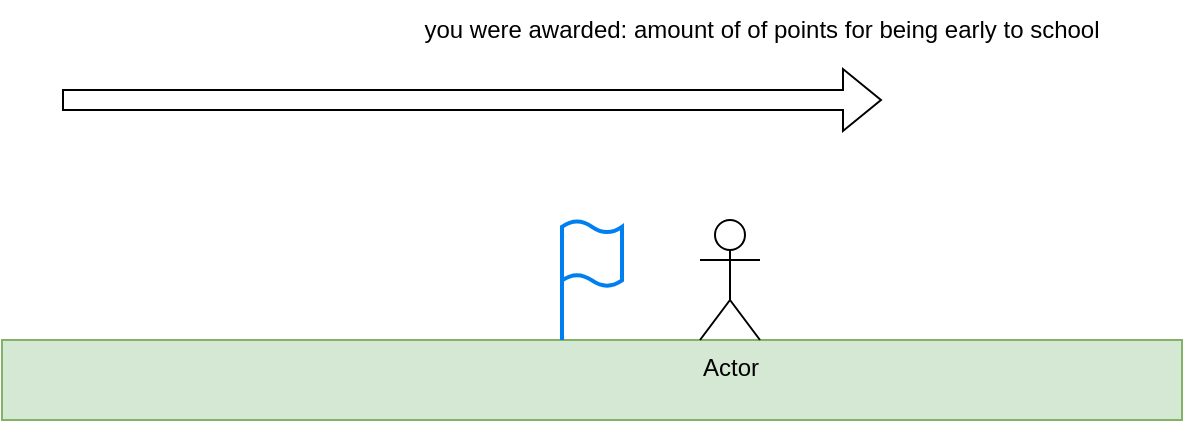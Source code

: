 <mxfile version="22.1.4" type="github">
  <diagram name="Page-1" id="EHE9jpWDygiMy7pm5iKv">
    <mxGraphModel dx="954" dy="617" grid="1" gridSize="10" guides="1" tooltips="1" connect="1" arrows="1" fold="1" page="1" pageScale="1" pageWidth="827" pageHeight="1169" math="0" shadow="0">
      <root>
        <mxCell id="0" />
        <mxCell id="1" parent="0" />
        <mxCell id="XViRwrmR4S7GBdYJoq9Z-1" value="" style="rounded=0;whiteSpace=wrap;html=1;fillColor=#d5e8d4;strokeColor=#82b366;" vertex="1" parent="1">
          <mxGeometry x="50" y="240" width="590" height="40" as="geometry" />
        </mxCell>
        <mxCell id="XViRwrmR4S7GBdYJoq9Z-2" value="Actor" style="shape=umlActor;verticalLabelPosition=bottom;verticalAlign=top;html=1;outlineConnect=0;" vertex="1" parent="1">
          <mxGeometry x="399" y="180" width="30" height="60" as="geometry" />
        </mxCell>
        <mxCell id="XViRwrmR4S7GBdYJoq9Z-3" value="" style="html=1;verticalLabelPosition=bottom;align=center;labelBackgroundColor=#ffffff;verticalAlign=top;strokeWidth=2;strokeColor=#0080F0;shadow=0;dashed=0;shape=mxgraph.ios7.icons.flag;" vertex="1" parent="1">
          <mxGeometry x="330" y="180" width="30" height="60" as="geometry" />
        </mxCell>
        <mxCell id="XViRwrmR4S7GBdYJoq9Z-4" value="" style="shape=flexArrow;endArrow=classic;html=1;rounded=0;" edge="1" parent="1">
          <mxGeometry width="50" height="50" relative="1" as="geometry">
            <mxPoint x="80" y="120" as="sourcePoint" />
            <mxPoint x="490" y="120" as="targetPoint" />
          </mxGeometry>
        </mxCell>
        <mxCell id="XViRwrmR4S7GBdYJoq9Z-5" value="you were awarded: amount of of points for being early to school" style="text;html=1;strokeColor=none;fillColor=none;align=center;verticalAlign=middle;whiteSpace=wrap;rounded=0;" vertex="1" parent="1">
          <mxGeometry x="240" y="70" width="380" height="30" as="geometry" />
        </mxCell>
      </root>
    </mxGraphModel>
  </diagram>
</mxfile>
